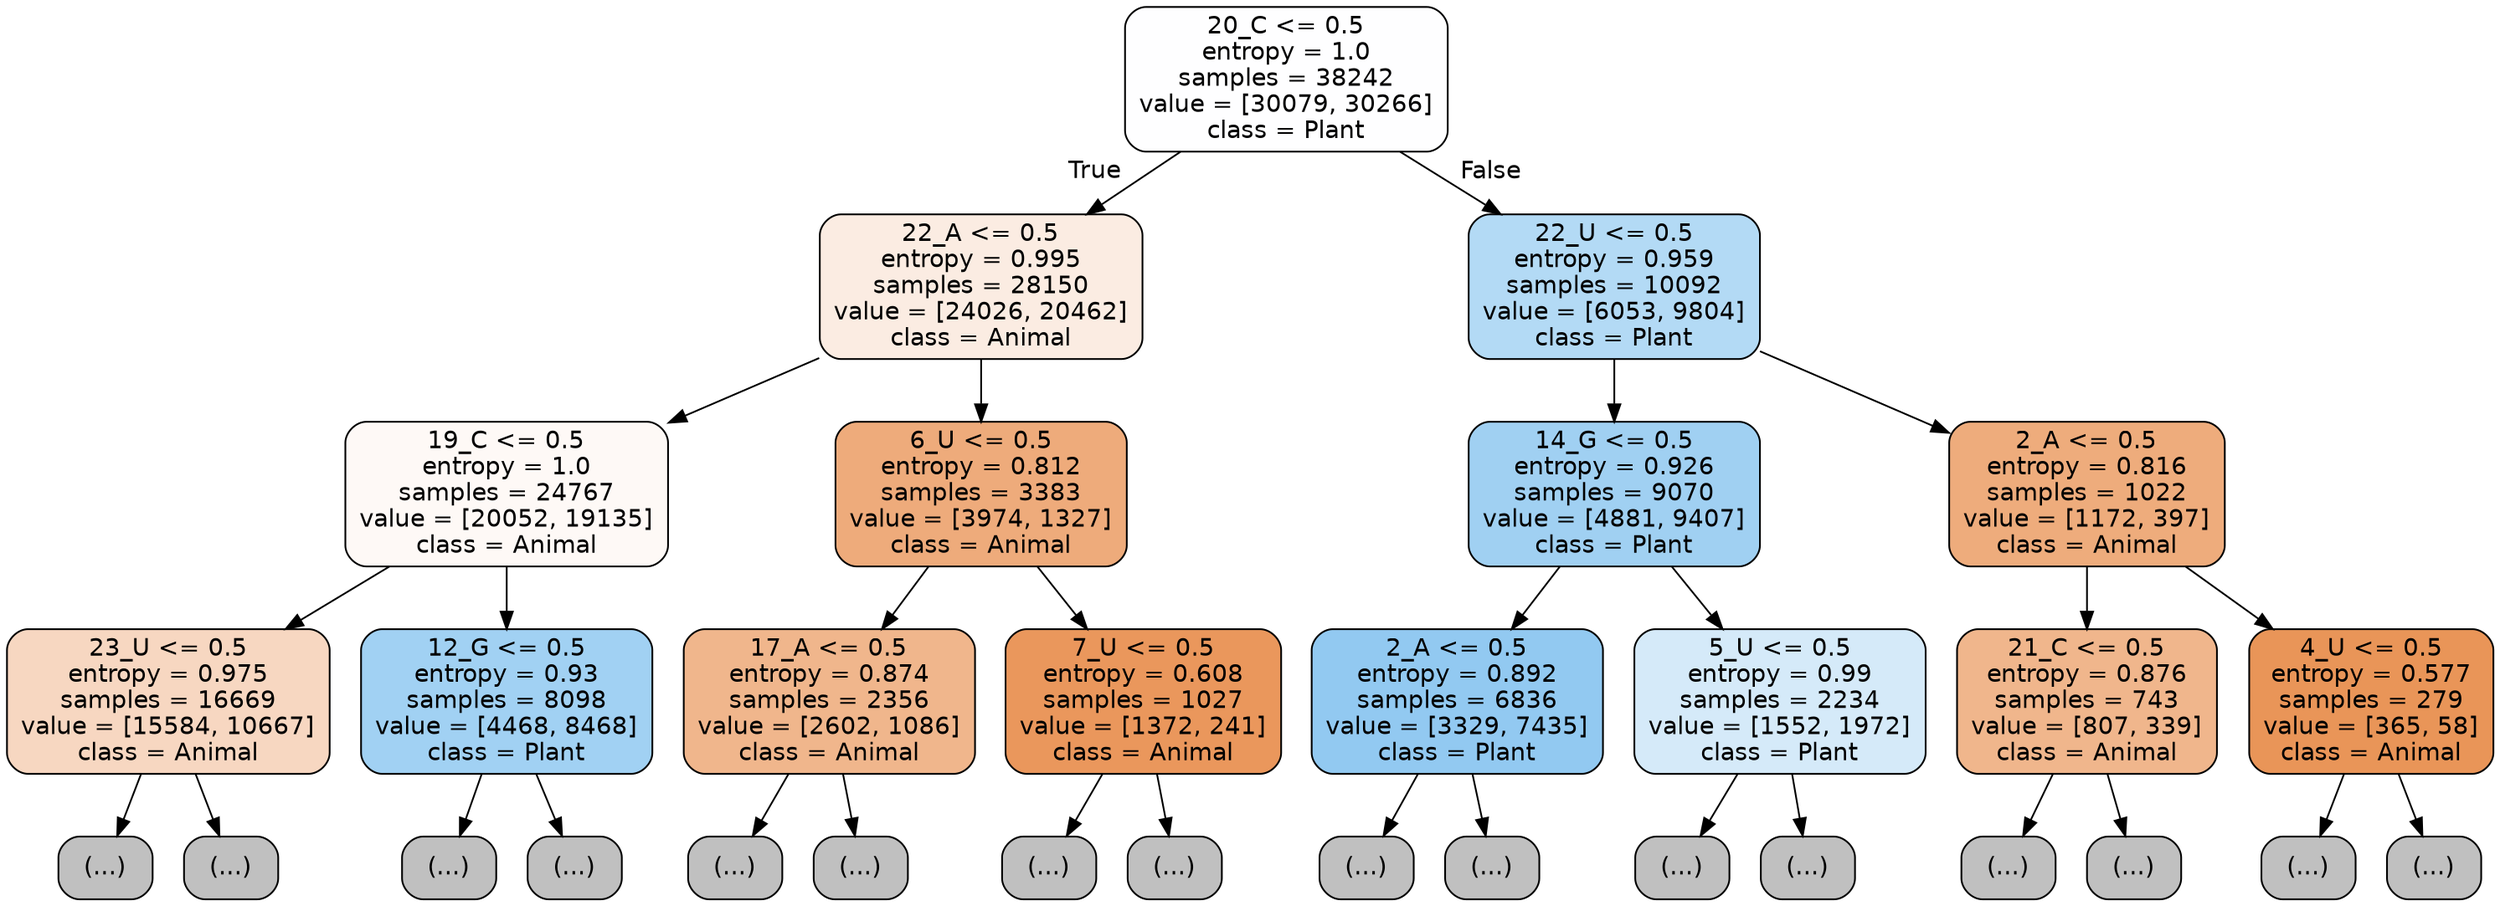 digraph Tree {
node [shape=box, style="filled, rounded", color="black", fontname="helvetica"] ;
edge [fontname="helvetica"] ;
0 [label="20_C <= 0.5\nentropy = 1.0\nsamples = 38242\nvalue = [30079, 30266]\nclass = Plant", fillcolor="#fefeff"] ;
1 [label="22_A <= 0.5\nentropy = 0.995\nsamples = 28150\nvalue = [24026, 20462]\nclass = Animal", fillcolor="#fbece2"] ;
0 -> 1 [labeldistance=2.5, labelangle=45, headlabel="True"] ;
2 [label="19_C <= 0.5\nentropy = 1.0\nsamples = 24767\nvalue = [20052, 19135]\nclass = Animal", fillcolor="#fef9f6"] ;
1 -> 2 ;
3 [label="23_U <= 0.5\nentropy = 0.975\nsamples = 16669\nvalue = [15584, 10667]\nclass = Animal", fillcolor="#f7d7c1"] ;
2 -> 3 ;
4 [label="(...)", fillcolor="#C0C0C0"] ;
3 -> 4 ;
8049 [label="(...)", fillcolor="#C0C0C0"] ;
3 -> 8049 ;
8382 [label="12_G <= 0.5\nentropy = 0.93\nsamples = 8098\nvalue = [4468, 8468]\nclass = Plant", fillcolor="#a1d1f3"] ;
2 -> 8382 ;
8383 [label="(...)", fillcolor="#C0C0C0"] ;
8382 -> 8383 ;
10354 [label="(...)", fillcolor="#C0C0C0"] ;
8382 -> 10354 ;
11033 [label="6_U <= 0.5\nentropy = 0.812\nsamples = 3383\nvalue = [3974, 1327]\nclass = Animal", fillcolor="#eeab7b"] ;
1 -> 11033 ;
11034 [label="17_A <= 0.5\nentropy = 0.874\nsamples = 2356\nvalue = [2602, 1086]\nclass = Animal", fillcolor="#f0b68c"] ;
11033 -> 11034 ;
11035 [label="(...)", fillcolor="#C0C0C0"] ;
11034 -> 11035 ;
11912 [label="(...)", fillcolor="#C0C0C0"] ;
11034 -> 11912 ;
12193 [label="7_U <= 0.5\nentropy = 0.608\nsamples = 1027\nvalue = [1372, 241]\nclass = Animal", fillcolor="#ea975c"] ;
11033 -> 12193 ;
12194 [label="(...)", fillcolor="#C0C0C0"] ;
12193 -> 12194 ;
12425 [label="(...)", fillcolor="#C0C0C0"] ;
12193 -> 12425 ;
12528 [label="22_U <= 0.5\nentropy = 0.959\nsamples = 10092\nvalue = [6053, 9804]\nclass = Plant", fillcolor="#b3daf5"] ;
0 -> 12528 [labeldistance=2.5, labelangle=-45, headlabel="False"] ;
12529 [label="14_G <= 0.5\nentropy = 0.926\nsamples = 9070\nvalue = [4881, 9407]\nclass = Plant", fillcolor="#a0d0f2"] ;
12528 -> 12529 ;
12530 [label="2_A <= 0.5\nentropy = 0.892\nsamples = 6836\nvalue = [3329, 7435]\nclass = Plant", fillcolor="#92c9f1"] ;
12529 -> 12530 ;
12531 [label="(...)", fillcolor="#C0C0C0"] ;
12530 -> 12531 ;
14624 [label="(...)", fillcolor="#C0C0C0"] ;
12530 -> 14624 ;
15247 [label="5_U <= 0.5\nentropy = 0.99\nsamples = 2234\nvalue = [1552, 1972]\nclass = Plant", fillcolor="#d5eaf9"] ;
12529 -> 15247 ;
15248 [label="(...)", fillcolor="#C0C0C0"] ;
15247 -> 15248 ;
15995 [label="(...)", fillcolor="#C0C0C0"] ;
15247 -> 15995 ;
16222 [label="2_A <= 0.5\nentropy = 0.816\nsamples = 1022\nvalue = [1172, 397]\nclass = Animal", fillcolor="#eeac7c"] ;
12528 -> 16222 ;
16223 [label="21_C <= 0.5\nentropy = 0.876\nsamples = 743\nvalue = [807, 339]\nclass = Animal", fillcolor="#f0b68c"] ;
16222 -> 16223 ;
16224 [label="(...)", fillcolor="#C0C0C0"] ;
16223 -> 16224 ;
16507 [label="(...)", fillcolor="#C0C0C0"] ;
16223 -> 16507 ;
16602 [label="4_U <= 0.5\nentropy = 0.577\nsamples = 279\nvalue = [365, 58]\nclass = Animal", fillcolor="#e99558"] ;
16222 -> 16602 ;
16603 [label="(...)", fillcolor="#C0C0C0"] ;
16602 -> 16603 ;
16698 [label="(...)", fillcolor="#C0C0C0"] ;
16602 -> 16698 ;
}
